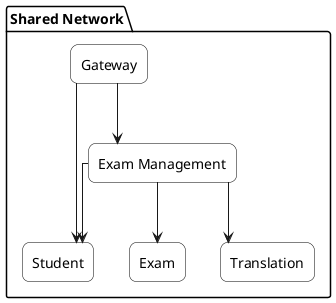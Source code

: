 @startuml
skinparam rectangle {
  BackgroundColor White
  BorderColor Black
  RoundCorner 15
}
skinparam shadowing false
skinparam linetype ortho

package "Shared Network" {
    rectangle "Student" as student
    rectangle "Exam" as exam
    rectangle "Translation" as translation
    rectangle "Gateway" as gateway
    rectangle "Exam Management" as management
}

gateway --> management
management --> exam
management --> student
management --> translation
gateway --> student
@enduml

